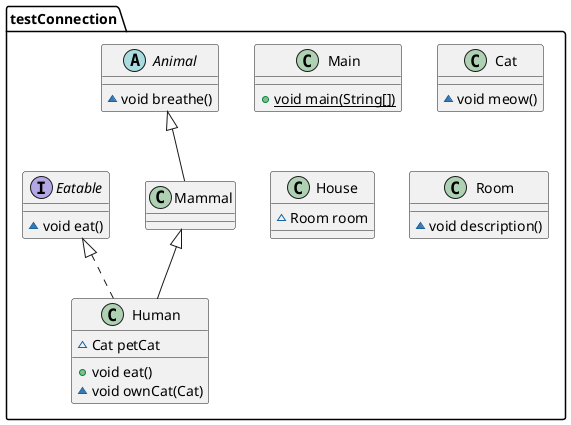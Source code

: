 @startuml

' Основной класс с методом main
class testConnection.Main {
    + {static} void main(String[])
}

' Абстрактный класс Animal с методом breathe
abstract class testConnection.Animal {
    ~ void breathe()
}

' Интерфейс Eatable с методом eat
interface testConnection.Eatable {
    ~ void eat()
}

' Класс Mammal наследует от Animal
class testConnection.Mammal {
}

' Класс Human, наследует от Mammal и реализует интерфейс Eatable
class testConnection.Human {
    ~ Cat petCat
    + void eat()
    ~ void ownCat(Cat)
}

' Класс Cat с методом meow
class testConnection.Cat {
    ~ void meow()
}

' Класс House с атрибутом room типа Room
class testConnection.House {
    ~ Room room
}

' Класс Room с методом description
class testConnection.Room {
    ~ void description()
}

' Mammal наследует от Animal
testConnection.Animal <|-- testConnection.Mammal

' Human реализует интерфейс Eatable
testConnection.Eatable <|.. testConnection.Human

' Human наследует от Mammal
testConnection.Mammal <|-- testConnection.Human

' (Здесь могут быть описания связей, но в вашем примере связи не заданы)

@enduml